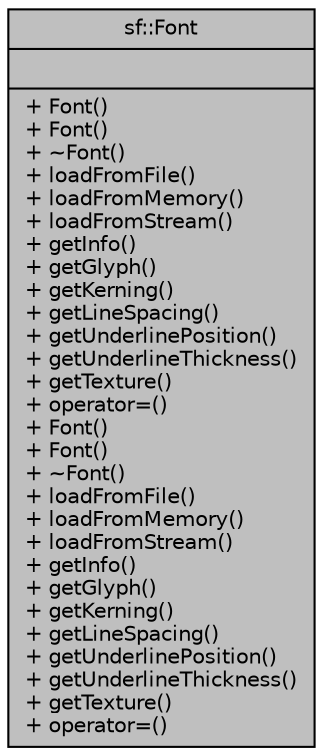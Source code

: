 digraph "sf::Font"
{
 // LATEX_PDF_SIZE
  edge [fontname="Helvetica",fontsize="10",labelfontname="Helvetica",labelfontsize="10"];
  node [fontname="Helvetica",fontsize="10",shape=record];
  Node1 [label="{sf::Font\n||+ Font()\l+ Font()\l+ ~Font()\l+ loadFromFile()\l+ loadFromMemory()\l+ loadFromStream()\l+ getInfo()\l+ getGlyph()\l+ getKerning()\l+ getLineSpacing()\l+ getUnderlinePosition()\l+ getUnderlineThickness()\l+ getTexture()\l+ operator=()\l+ Font()\l+ Font()\l+ ~Font()\l+ loadFromFile()\l+ loadFromMemory()\l+ loadFromStream()\l+ getInfo()\l+ getGlyph()\l+ getKerning()\l+ getLineSpacing()\l+ getUnderlinePosition()\l+ getUnderlineThickness()\l+ getTexture()\l+ operator=()\l}",height=0.2,width=0.4,color="black", fillcolor="grey75", style="filled", fontcolor="black",tooltip="Class for loading and manipulating character fonts."];
}
